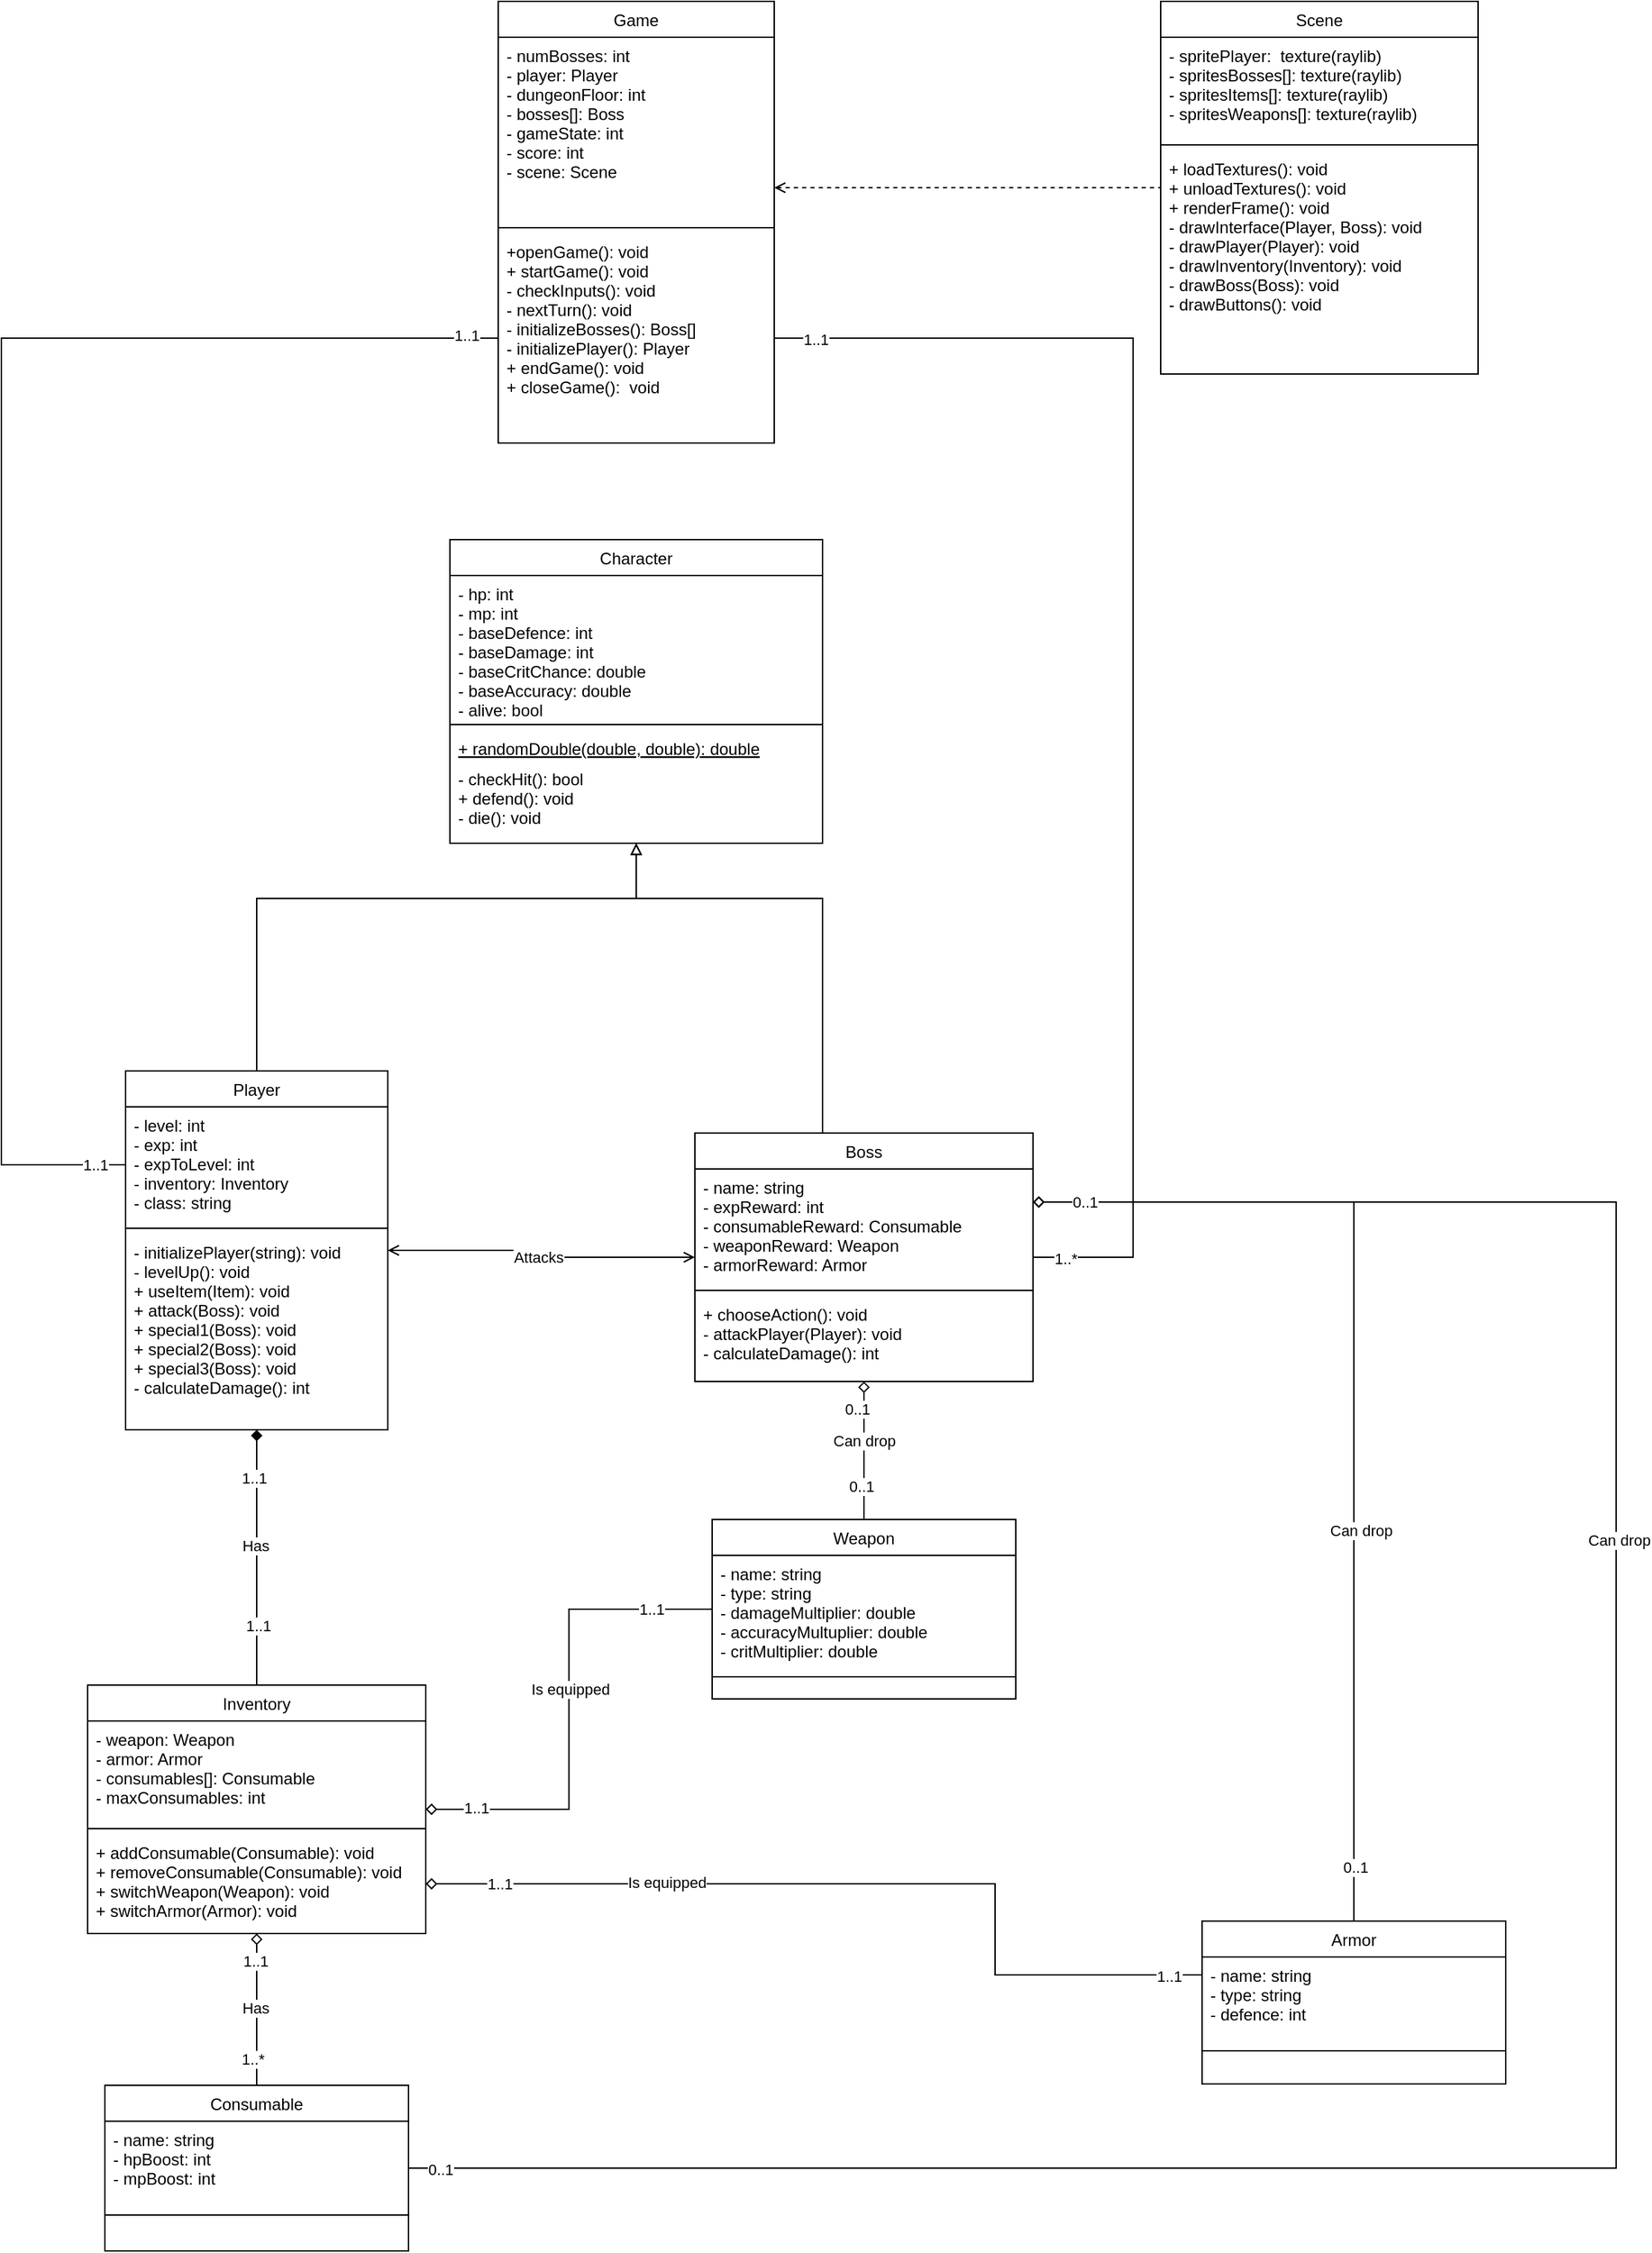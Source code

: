 <mxfile version="22.1.5" type="device">
  <diagram id="C5RBs43oDa-KdzZeNtuy" name="Page-1">
    <mxGraphModel dx="1434" dy="782" grid="1" gridSize="10" guides="1" tooltips="1" connect="1" arrows="1" fold="1" page="1" pageScale="1" pageWidth="1390" pageHeight="980" math="0" shadow="0">
      <root>
        <mxCell id="WIyWlLk6GJQsqaUBKTNV-0" />
        <mxCell id="WIyWlLk6GJQsqaUBKTNV-1" parent="WIyWlLk6GJQsqaUBKTNV-0" />
        <mxCell id="zkfFHV4jXpPFQw0GAbJ--0" value="Game" style="swimlane;fontStyle=0;align=center;verticalAlign=top;childLayout=stackLayout;horizontal=1;startSize=26;horizontalStack=0;resizeParent=1;resizeLast=0;collapsible=1;marginBottom=0;rounded=0;shadow=0;strokeWidth=1;" parent="WIyWlLk6GJQsqaUBKTNV-1" vertex="1">
          <mxGeometry x="460" y="20" width="200" height="320" as="geometry">
            <mxRectangle x="230" y="140" width="160" height="26" as="alternateBounds" />
          </mxGeometry>
        </mxCell>
        <mxCell id="zkfFHV4jXpPFQw0GAbJ--1" value="- numBosses: int&#xa;- player: Player&#xa;- dungeonFloor: int&#xa;- bosses[]: Boss&#xa;- gameState: int&#xa;- score: int&#xa;- scene: Scene" style="text;align=left;verticalAlign=top;spacingLeft=4;spacingRight=4;overflow=hidden;rotatable=0;points=[[0,0.5],[1,0.5]];portConstraint=eastwest;" parent="zkfFHV4jXpPFQw0GAbJ--0" vertex="1">
          <mxGeometry y="26" width="200" height="134" as="geometry" />
        </mxCell>
        <mxCell id="zkfFHV4jXpPFQw0GAbJ--4" value="" style="line;html=1;strokeWidth=1;align=left;verticalAlign=middle;spacingTop=-1;spacingLeft=3;spacingRight=3;rotatable=0;labelPosition=right;points=[];portConstraint=eastwest;" parent="zkfFHV4jXpPFQw0GAbJ--0" vertex="1">
          <mxGeometry y="160" width="200" height="8" as="geometry" />
        </mxCell>
        <mxCell id="zkfFHV4jXpPFQw0GAbJ--5" value="+openGame(): void&#xa;+ startGame(): void&#xa;- checkInputs(): void&#xa;- nextTurn(): void&#xa;- initializeBosses(): Boss[]&#xa;- initializePlayer(): Player&#xa;+ endGame(): void&#xa;+ closeGame():  void" style="text;align=left;verticalAlign=top;spacingLeft=4;spacingRight=4;overflow=hidden;rotatable=0;points=[[0,0.5],[1,0.5]];portConstraint=eastwest;" parent="zkfFHV4jXpPFQw0GAbJ--0" vertex="1">
          <mxGeometry y="168" width="200" height="152" as="geometry" />
        </mxCell>
        <mxCell id="dYWPZWxcjh6S9HiUbcgT-35" style="edgeStyle=orthogonalEdgeStyle;rounded=0;orthogonalLoop=1;jettySize=auto;html=1;entryX=0.5;entryY=0;entryDx=0;entryDy=0;endArrow=none;endFill=0;startArrow=diamond;startFill=1;" parent="WIyWlLk6GJQsqaUBKTNV-1" source="zkfFHV4jXpPFQw0GAbJ--6" target="dYWPZWxcjh6S9HiUbcgT-27" edge="1">
          <mxGeometry relative="1" as="geometry" />
        </mxCell>
        <mxCell id="dYWPZWxcjh6S9HiUbcgT-36" value="1..1" style="edgeLabel;html=1;align=center;verticalAlign=middle;resizable=0;points=[];" parent="dYWPZWxcjh6S9HiUbcgT-35" vertex="1" connectable="0">
          <mxGeometry x="-0.712" y="-2" relative="1" as="geometry">
            <mxPoint y="8" as="offset" />
          </mxGeometry>
        </mxCell>
        <mxCell id="dYWPZWxcjh6S9HiUbcgT-37" value="1..1" style="edgeLabel;html=1;align=center;verticalAlign=middle;resizable=0;points=[];" parent="dYWPZWxcjh6S9HiUbcgT-35" vertex="1" connectable="0">
          <mxGeometry x="0.529" y="1" relative="1" as="geometry">
            <mxPoint as="offset" />
          </mxGeometry>
        </mxCell>
        <mxCell id="_x56KcfOWg55RiuQLIzo-0" value="Has" style="edgeLabel;html=1;align=center;verticalAlign=middle;resizable=0;points=[];" parent="dYWPZWxcjh6S9HiUbcgT-35" vertex="1" connectable="0">
          <mxGeometry x="-0.139" y="-1" relative="1" as="geometry">
            <mxPoint y="4" as="offset" />
          </mxGeometry>
        </mxCell>
        <mxCell id="_x56KcfOWg55RiuQLIzo-9" style="edgeStyle=orthogonalEdgeStyle;rounded=0;orthogonalLoop=1;jettySize=auto;html=1;endArrow=open;endFill=0;startArrow=open;startFill=0;" parent="WIyWlLk6GJQsqaUBKTNV-1" source="zkfFHV4jXpPFQw0GAbJ--6" target="dYWPZWxcjh6S9HiUbcgT-12" edge="1">
          <mxGeometry relative="1" as="geometry">
            <Array as="points">
              <mxPoint x="500" y="925" />
              <mxPoint x="500" y="930" />
            </Array>
          </mxGeometry>
        </mxCell>
        <mxCell id="_x56KcfOWg55RiuQLIzo-10" value="Attacks" style="edgeLabel;html=1;align=center;verticalAlign=middle;resizable=0;points=[];" parent="_x56KcfOWg55RiuQLIzo-9" vertex="1" connectable="0">
          <mxGeometry x="0.405" relative="1" as="geometry">
            <mxPoint x="-46" as="offset" />
          </mxGeometry>
        </mxCell>
        <mxCell id="zkfFHV4jXpPFQw0GAbJ--6" value="Player" style="swimlane;fontStyle=0;align=center;verticalAlign=top;childLayout=stackLayout;horizontal=1;startSize=26;horizontalStack=0;resizeParent=1;resizeLast=0;collapsible=1;marginBottom=0;rounded=0;shadow=0;strokeWidth=1;" parent="WIyWlLk6GJQsqaUBKTNV-1" vertex="1">
          <mxGeometry x="190" y="795" width="190" height="260" as="geometry">
            <mxRectangle x="130" y="380" width="160" height="26" as="alternateBounds" />
          </mxGeometry>
        </mxCell>
        <mxCell id="zkfFHV4jXpPFQw0GAbJ--7" value="- level: int&#xa;- exp: int&#xa;- expToLevel: int&#xa;- inventory: Inventory&#xa;- class: string" style="text;align=left;verticalAlign=top;spacingLeft=4;spacingRight=4;overflow=hidden;rotatable=0;points=[[0,0.5],[1,0.5]];portConstraint=eastwest;" parent="zkfFHV4jXpPFQw0GAbJ--6" vertex="1">
          <mxGeometry y="26" width="190" height="84" as="geometry" />
        </mxCell>
        <mxCell id="zkfFHV4jXpPFQw0GAbJ--9" value="" style="line;html=1;strokeWidth=1;align=left;verticalAlign=middle;spacingTop=-1;spacingLeft=3;spacingRight=3;rotatable=0;labelPosition=right;points=[];portConstraint=eastwest;" parent="zkfFHV4jXpPFQw0GAbJ--6" vertex="1">
          <mxGeometry y="110" width="190" height="8" as="geometry" />
        </mxCell>
        <mxCell id="zkfFHV4jXpPFQw0GAbJ--11" value="- initializePlayer(string): void&#xa;- levelUp(): void&#xa;+ useItem(Item): void&#xa;+ attack(Boss): void&#xa;+ special1(Boss): void&#xa;+ special2(Boss): void&#xa;+ special3(Boss): void&#xa;- calculateDamage(): int" style="text;align=left;verticalAlign=top;spacingLeft=4;spacingRight=4;overflow=hidden;rotatable=0;points=[[0,0.5],[1,0.5]];portConstraint=eastwest;" parent="zkfFHV4jXpPFQw0GAbJ--6" vertex="1">
          <mxGeometry y="118" width="190" height="132" as="geometry" />
        </mxCell>
        <mxCell id="zkfFHV4jXpPFQw0GAbJ--17" value="Scene" style="swimlane;fontStyle=0;align=center;verticalAlign=top;childLayout=stackLayout;horizontal=1;startSize=26;horizontalStack=0;resizeParent=1;resizeLast=0;collapsible=1;marginBottom=0;rounded=0;shadow=0;strokeWidth=1;" parent="WIyWlLk6GJQsqaUBKTNV-1" vertex="1">
          <mxGeometry x="940" y="20" width="230" height="270" as="geometry">
            <mxRectangle x="550" y="140" width="160" height="26" as="alternateBounds" />
          </mxGeometry>
        </mxCell>
        <mxCell id="zkfFHV4jXpPFQw0GAbJ--18" value="- spritePlayer:  texture(raylib)&#xa;- spritesBosses[]: texture(raylib)&#xa;- spritesItems[]: texture(raylib)&#xa;- spritesWeapons[]: texture(raylib)" style="text;align=left;verticalAlign=top;spacingLeft=4;spacingRight=4;overflow=hidden;rotatable=0;points=[[0,0.5],[1,0.5]];portConstraint=eastwest;" parent="zkfFHV4jXpPFQw0GAbJ--17" vertex="1">
          <mxGeometry y="26" width="230" height="74" as="geometry" />
        </mxCell>
        <mxCell id="zkfFHV4jXpPFQw0GAbJ--23" value="" style="line;html=1;strokeWidth=1;align=left;verticalAlign=middle;spacingTop=-1;spacingLeft=3;spacingRight=3;rotatable=0;labelPosition=right;points=[];portConstraint=eastwest;" parent="zkfFHV4jXpPFQw0GAbJ--17" vertex="1">
          <mxGeometry y="100" width="230" height="8" as="geometry" />
        </mxCell>
        <mxCell id="zkfFHV4jXpPFQw0GAbJ--24" value="+ loadTextures(): void&#xa;+ unloadTextures(): void&#xa;+ renderFrame(): void&#xa;- drawInterface(Player, Boss): void&#xa;- drawPlayer(Player): void&#xa;- drawInventory(Inventory): void&#xa;- drawBoss(Boss): void&#xa;- drawButtons(): void" style="text;align=left;verticalAlign=top;spacingLeft=4;spacingRight=4;overflow=hidden;rotatable=0;points=[[0,0.5],[1,0.5]];portConstraint=eastwest;" parent="zkfFHV4jXpPFQw0GAbJ--17" vertex="1">
          <mxGeometry y="108" width="230" height="162" as="geometry" />
        </mxCell>
        <mxCell id="zkfFHV4jXpPFQw0GAbJ--26" value="" style="endArrow=none;shadow=0;strokeWidth=1;rounded=0;endFill=0;edgeStyle=elbowEdgeStyle;elbow=vertical;dashed=1;startArrow=open;startFill=0;" parent="WIyWlLk6GJQsqaUBKTNV-1" source="zkfFHV4jXpPFQw0GAbJ--0" target="zkfFHV4jXpPFQw0GAbJ--17" edge="1">
          <mxGeometry x="0.5" y="41" relative="1" as="geometry">
            <mxPoint x="380" y="192" as="sourcePoint" />
            <mxPoint x="540" y="192" as="targetPoint" />
            <mxPoint x="-40" y="32" as="offset" />
          </mxGeometry>
        </mxCell>
        <mxCell id="dYWPZWxcjh6S9HiUbcgT-48" style="edgeStyle=orthogonalEdgeStyle;rounded=0;orthogonalLoop=1;jettySize=auto;html=1;endArrow=none;endFill=0;startArrow=block;startFill=0;" parent="WIyWlLk6GJQsqaUBKTNV-1" source="dYWPZWxcjh6S9HiUbcgT-6" target="dYWPZWxcjh6S9HiUbcgT-12" edge="1">
          <mxGeometry relative="1" as="geometry">
            <Array as="points">
              <mxPoint x="560" y="670" />
              <mxPoint x="695" y="670" />
            </Array>
          </mxGeometry>
        </mxCell>
        <mxCell id="dYWPZWxcjh6S9HiUbcgT-49" style="edgeStyle=orthogonalEdgeStyle;rounded=0;orthogonalLoop=1;jettySize=auto;html=1;endArrow=none;endFill=0;startArrow=block;startFill=0;" parent="WIyWlLk6GJQsqaUBKTNV-1" source="dYWPZWxcjh6S9HiUbcgT-6" target="zkfFHV4jXpPFQw0GAbJ--6" edge="1">
          <mxGeometry relative="1" as="geometry">
            <mxPoint x="470" y="670" as="targetPoint" />
            <Array as="points">
              <mxPoint x="560" y="670" />
              <mxPoint x="285" y="670" />
            </Array>
          </mxGeometry>
        </mxCell>
        <mxCell id="dYWPZWxcjh6S9HiUbcgT-6" value="Character" style="swimlane;fontStyle=0;align=center;verticalAlign=top;childLayout=stackLayout;horizontal=1;startSize=26;horizontalStack=0;resizeParent=1;resizeLast=0;collapsible=1;marginBottom=0;rounded=0;shadow=0;strokeWidth=1;" parent="WIyWlLk6GJQsqaUBKTNV-1" vertex="1">
          <mxGeometry x="425" y="410" width="270" height="220" as="geometry">
            <mxRectangle x="340" y="380" width="170" height="26" as="alternateBounds" />
          </mxGeometry>
        </mxCell>
        <mxCell id="dYWPZWxcjh6S9HiUbcgT-7" value="- hp: int&#xa;- mp: int&#xa;- baseDefence: int&#xa;- baseDamage: int&#xa;- baseCritChance: double&#xa;- baseAccuracy: double&#xa;- alive: bool" style="text;align=left;verticalAlign=top;spacingLeft=4;spacingRight=4;overflow=hidden;rotatable=0;points=[[0,0.5],[1,0.5]];portConstraint=eastwest;" parent="dYWPZWxcjh6S9HiUbcgT-6" vertex="1">
          <mxGeometry y="26" width="270" height="104" as="geometry" />
        </mxCell>
        <mxCell id="dYWPZWxcjh6S9HiUbcgT-8" value="" style="line;html=1;strokeWidth=1;align=left;verticalAlign=middle;spacingTop=-1;spacingLeft=3;spacingRight=3;rotatable=0;labelPosition=right;points=[];portConstraint=eastwest;" parent="dYWPZWxcjh6S9HiUbcgT-6" vertex="1">
          <mxGeometry y="130" width="270" height="8" as="geometry" />
        </mxCell>
        <mxCell id="dYWPZWxcjh6S9HiUbcgT-18" value="+ randomDouble(double, double): double" style="text;align=left;verticalAlign=top;spacingLeft=4;spacingRight=4;overflow=hidden;rotatable=0;points=[[0,0.5],[1,0.5]];portConstraint=eastwest;fontStyle=4" parent="dYWPZWxcjh6S9HiUbcgT-6" vertex="1">
          <mxGeometry y="138" width="270" height="22" as="geometry" />
        </mxCell>
        <mxCell id="kpH8HkJKOdHBknGZpoAw-0" value="- checkHit(): bool&#xa;+ defend(): void&#xa;- die(): void" style="text;align=left;verticalAlign=top;spacingLeft=4;spacingRight=4;overflow=hidden;rotatable=0;points=[[0,0.5],[1,0.5]];portConstraint=eastwest;fontStyle=0" parent="dYWPZWxcjh6S9HiUbcgT-6" vertex="1">
          <mxGeometry y="160" width="270" height="50" as="geometry" />
        </mxCell>
        <mxCell id="dYWPZWxcjh6S9HiUbcgT-12" value="Boss" style="swimlane;fontStyle=0;align=center;verticalAlign=top;childLayout=stackLayout;horizontal=1;startSize=26;horizontalStack=0;resizeParent=1;resizeLast=0;collapsible=1;marginBottom=0;rounded=0;shadow=0;strokeWidth=1;" parent="WIyWlLk6GJQsqaUBKTNV-1" vertex="1">
          <mxGeometry x="602.5" y="840" width="245" height="180" as="geometry">
            <mxRectangle x="130" y="380" width="160" height="26" as="alternateBounds" />
          </mxGeometry>
        </mxCell>
        <mxCell id="dYWPZWxcjh6S9HiUbcgT-13" value="- name: string&#xa;- expReward: int&#xa;- consumableReward: Consumable&#xa;- weaponReward: Weapon&#xa;- armorReward: Armor" style="text;align=left;verticalAlign=top;spacingLeft=4;spacingRight=4;overflow=hidden;rotatable=0;points=[[0,0.5],[1,0.5]];portConstraint=eastwest;" parent="dYWPZWxcjh6S9HiUbcgT-12" vertex="1">
          <mxGeometry y="26" width="245" height="84" as="geometry" />
        </mxCell>
        <mxCell id="dYWPZWxcjh6S9HiUbcgT-15" value="" style="line;html=1;strokeWidth=1;align=left;verticalAlign=middle;spacingTop=-1;spacingLeft=3;spacingRight=3;rotatable=0;labelPosition=right;points=[];portConstraint=eastwest;" parent="dYWPZWxcjh6S9HiUbcgT-12" vertex="1">
          <mxGeometry y="110" width="245" height="8" as="geometry" />
        </mxCell>
        <mxCell id="dYWPZWxcjh6S9HiUbcgT-17" value="+ chooseAction(): void&#xa;- attackPlayer(Player): void&#xa;- calculateDamage(): int" style="text;align=left;verticalAlign=top;spacingLeft=4;spacingRight=4;overflow=hidden;rotatable=0;points=[[0,0.5],[1,0.5]];portConstraint=eastwest;" parent="dYWPZWxcjh6S9HiUbcgT-12" vertex="1">
          <mxGeometry y="118" width="245" height="62" as="geometry" />
        </mxCell>
        <mxCell id="kpH8HkJKOdHBknGZpoAw-1" style="edgeStyle=orthogonalEdgeStyle;rounded=0;orthogonalLoop=1;jettySize=auto;html=1;endArrow=diamond;endFill=0;" parent="WIyWlLk6GJQsqaUBKTNV-1" source="dYWPZWxcjh6S9HiUbcgT-23" target="dYWPZWxcjh6S9HiUbcgT-12" edge="1">
          <mxGeometry relative="1" as="geometry" />
        </mxCell>
        <mxCell id="kpH8HkJKOdHBknGZpoAw-4" value="0..1" style="edgeLabel;html=1;align=center;verticalAlign=middle;resizable=0;points=[];" parent="kpH8HkJKOdHBknGZpoAw-1" vertex="1" connectable="0">
          <mxGeometry x="-0.514" y="2" relative="1" as="geometry">
            <mxPoint as="offset" />
          </mxGeometry>
        </mxCell>
        <mxCell id="kpH8HkJKOdHBknGZpoAw-5" value="0..1" style="edgeLabel;html=1;align=center;verticalAlign=middle;resizable=0;points=[];" parent="kpH8HkJKOdHBknGZpoAw-1" vertex="1" connectable="0">
          <mxGeometry x="0.5" y="-1" relative="1" as="geometry">
            <mxPoint x="-6" y="-5" as="offset" />
          </mxGeometry>
        </mxCell>
        <mxCell id="_x56KcfOWg55RiuQLIzo-1" value="Can drop" style="edgeLabel;html=1;align=center;verticalAlign=middle;resizable=0;points=[];" parent="kpH8HkJKOdHBknGZpoAw-1" vertex="1" connectable="0">
          <mxGeometry x="0.139" relative="1" as="geometry">
            <mxPoint as="offset" />
          </mxGeometry>
        </mxCell>
        <mxCell id="dYWPZWxcjh6S9HiUbcgT-23" value="Weapon" style="swimlane;fontStyle=0;align=center;verticalAlign=top;childLayout=stackLayout;horizontal=1;startSize=26;horizontalStack=0;resizeParent=1;resizeLast=0;collapsible=1;marginBottom=0;rounded=0;shadow=0;strokeWidth=1;" parent="WIyWlLk6GJQsqaUBKTNV-1" vertex="1">
          <mxGeometry x="615" y="1120" width="220" height="130" as="geometry">
            <mxRectangle x="130" y="380" width="160" height="26" as="alternateBounds" />
          </mxGeometry>
        </mxCell>
        <mxCell id="dYWPZWxcjh6S9HiUbcgT-24" value="- name: string&#xa;- type: string&#xa;- damageMultiplier: double&#xa;- accuracyMultuplier: double&#xa;- critMultiplier: double" style="text;align=left;verticalAlign=top;spacingLeft=4;spacingRight=4;overflow=hidden;rotatable=0;points=[[0,0.5],[1,0.5]];portConstraint=eastwest;" parent="dYWPZWxcjh6S9HiUbcgT-23" vertex="1">
          <mxGeometry y="26" width="220" height="84" as="geometry" />
        </mxCell>
        <mxCell id="dYWPZWxcjh6S9HiUbcgT-25" value="" style="line;html=1;strokeWidth=1;align=left;verticalAlign=middle;spacingTop=-1;spacingLeft=3;spacingRight=3;rotatable=0;labelPosition=right;points=[];portConstraint=eastwest;" parent="dYWPZWxcjh6S9HiUbcgT-23" vertex="1">
          <mxGeometry y="110" width="220" height="8" as="geometry" />
        </mxCell>
        <mxCell id="dYWPZWxcjh6S9HiUbcgT-38" style="edgeStyle=orthogonalEdgeStyle;rounded=0;orthogonalLoop=1;jettySize=auto;html=1;entryX=0.5;entryY=0;entryDx=0;entryDy=0;startArrow=diamond;startFill=0;endArrow=none;endFill=0;" parent="WIyWlLk6GJQsqaUBKTNV-1" source="dYWPZWxcjh6S9HiUbcgT-27" target="dYWPZWxcjh6S9HiUbcgT-31" edge="1">
          <mxGeometry relative="1" as="geometry" />
        </mxCell>
        <mxCell id="dYWPZWxcjh6S9HiUbcgT-39" value="1..1" style="edgeLabel;html=1;align=center;verticalAlign=middle;resizable=0;points=[];" parent="dYWPZWxcjh6S9HiUbcgT-38" vertex="1" connectable="0">
          <mxGeometry x="-0.643" y="-1" relative="1" as="geometry">
            <mxPoint as="offset" />
          </mxGeometry>
        </mxCell>
        <mxCell id="dYWPZWxcjh6S9HiUbcgT-40" value="1..*" style="edgeLabel;html=1;align=center;verticalAlign=middle;resizable=0;points=[];" parent="dYWPZWxcjh6S9HiUbcgT-38" vertex="1" connectable="0">
          <mxGeometry x="0.525" y="-3" relative="1" as="geometry">
            <mxPoint y="7" as="offset" />
          </mxGeometry>
        </mxCell>
        <mxCell id="_x56KcfOWg55RiuQLIzo-8" value="Has" style="edgeLabel;html=1;align=center;verticalAlign=middle;resizable=0;points=[];" parent="dYWPZWxcjh6S9HiUbcgT-38" vertex="1" connectable="0">
          <mxGeometry x="-0.018" y="-1" relative="1" as="geometry">
            <mxPoint as="offset" />
          </mxGeometry>
        </mxCell>
        <mxCell id="dYWPZWxcjh6S9HiUbcgT-41" style="edgeStyle=orthogonalEdgeStyle;rounded=0;orthogonalLoop=1;jettySize=auto;html=1;startArrow=diamond;startFill=0;endArrow=none;endFill=0;" parent="WIyWlLk6GJQsqaUBKTNV-1" source="dYWPZWxcjh6S9HiUbcgT-27" target="dYWPZWxcjh6S9HiUbcgT-23" edge="1">
          <mxGeometry relative="1" as="geometry" />
        </mxCell>
        <mxCell id="dYWPZWxcjh6S9HiUbcgT-42" value="1..1" style="edgeLabel;html=1;align=center;verticalAlign=middle;resizable=0;points=[];" parent="dYWPZWxcjh6S9HiUbcgT-41" vertex="1" connectable="0">
          <mxGeometry x="0.794" relative="1" as="geometry">
            <mxPoint x="-8" as="offset" />
          </mxGeometry>
        </mxCell>
        <mxCell id="dYWPZWxcjh6S9HiUbcgT-45" value="1..1" style="edgeLabel;html=1;align=center;verticalAlign=middle;resizable=0;points=[];" parent="dYWPZWxcjh6S9HiUbcgT-41" vertex="1" connectable="0">
          <mxGeometry x="-0.826" y="1" relative="1" as="geometry">
            <mxPoint x="6" as="offset" />
          </mxGeometry>
        </mxCell>
        <mxCell id="_x56KcfOWg55RiuQLIzo-6" value="Is equipped" style="edgeLabel;html=1;align=center;verticalAlign=middle;resizable=0;points=[];" parent="dYWPZWxcjh6S9HiUbcgT-41" vertex="1" connectable="0">
          <mxGeometry x="0.083" relative="1" as="geometry">
            <mxPoint as="offset" />
          </mxGeometry>
        </mxCell>
        <mxCell id="dYWPZWxcjh6S9HiUbcgT-27" value="Inventory" style="swimlane;fontStyle=0;align=center;verticalAlign=top;childLayout=stackLayout;horizontal=1;startSize=26;horizontalStack=0;resizeParent=1;resizeLast=0;collapsible=1;marginBottom=0;rounded=0;shadow=0;strokeWidth=1;" parent="WIyWlLk6GJQsqaUBKTNV-1" vertex="1">
          <mxGeometry x="162.5" y="1240" width="245" height="180" as="geometry">
            <mxRectangle x="130" y="380" width="160" height="26" as="alternateBounds" />
          </mxGeometry>
        </mxCell>
        <mxCell id="dYWPZWxcjh6S9HiUbcgT-28" value="- weapon: Weapon&#xa;- armor: Armor&#xa;- consumables[]: Consumable&#xa;- maxConsumables: int" style="text;align=left;verticalAlign=top;spacingLeft=4;spacingRight=4;overflow=hidden;rotatable=0;points=[[0,0.5],[1,0.5]];portConstraint=eastwest;" parent="dYWPZWxcjh6S9HiUbcgT-27" vertex="1">
          <mxGeometry y="26" width="245" height="74" as="geometry" />
        </mxCell>
        <mxCell id="dYWPZWxcjh6S9HiUbcgT-29" value="" style="line;html=1;strokeWidth=1;align=left;verticalAlign=middle;spacingTop=-1;spacingLeft=3;spacingRight=3;rotatable=0;labelPosition=right;points=[];portConstraint=eastwest;" parent="dYWPZWxcjh6S9HiUbcgT-27" vertex="1">
          <mxGeometry y="100" width="245" height="8" as="geometry" />
        </mxCell>
        <mxCell id="dYWPZWxcjh6S9HiUbcgT-30" value="+ addConsumable(Consumable): void&#xa;+ removeConsumable(Consumable): void&#xa;+ switchWeapon(Weapon): void&#xa;+ switchArmor(Armor): void&#xa;" style="text;align=left;verticalAlign=top;spacingLeft=4;spacingRight=4;overflow=hidden;rotatable=0;points=[[0,0.5],[1,0.5]];portConstraint=eastwest;" parent="dYWPZWxcjh6S9HiUbcgT-27" vertex="1">
          <mxGeometry y="108" width="245" height="72" as="geometry" />
        </mxCell>
        <mxCell id="kpH8HkJKOdHBknGZpoAw-9" style="edgeStyle=orthogonalEdgeStyle;rounded=0;orthogonalLoop=1;jettySize=auto;html=1;endArrow=diamond;endFill=0;" parent="WIyWlLk6GJQsqaUBKTNV-1" source="dYWPZWxcjh6S9HiUbcgT-31" target="dYWPZWxcjh6S9HiUbcgT-12" edge="1">
          <mxGeometry relative="1" as="geometry">
            <Array as="points">
              <mxPoint x="1270" y="1590" />
              <mxPoint x="1270" y="890" />
            </Array>
          </mxGeometry>
        </mxCell>
        <mxCell id="kpH8HkJKOdHBknGZpoAw-10" value="0..1" style="edgeLabel;html=1;align=center;verticalAlign=middle;resizable=0;points=[];" parent="kpH8HkJKOdHBknGZpoAw-9" vertex="1" connectable="0">
          <mxGeometry x="-0.977" y="-1" relative="1" as="geometry">
            <mxPoint as="offset" />
          </mxGeometry>
        </mxCell>
        <mxCell id="_x56KcfOWg55RiuQLIzo-5" value="Can drop" style="edgeLabel;html=1;align=center;verticalAlign=middle;resizable=0;points=[];" parent="kpH8HkJKOdHBknGZpoAw-9" vertex="1" connectable="0">
          <mxGeometry x="0.332" y="-2" relative="1" as="geometry">
            <mxPoint as="offset" />
          </mxGeometry>
        </mxCell>
        <mxCell id="dYWPZWxcjh6S9HiUbcgT-31" value="Consumable" style="swimlane;fontStyle=0;align=center;verticalAlign=top;childLayout=stackLayout;horizontal=1;startSize=26;horizontalStack=0;resizeParent=1;resizeLast=0;collapsible=1;marginBottom=0;rounded=0;shadow=0;strokeWidth=1;" parent="WIyWlLk6GJQsqaUBKTNV-1" vertex="1">
          <mxGeometry x="175" y="1530" width="220" height="120" as="geometry">
            <mxRectangle x="130" y="380" width="160" height="26" as="alternateBounds" />
          </mxGeometry>
        </mxCell>
        <mxCell id="dYWPZWxcjh6S9HiUbcgT-32" value="- name: string&#xa;- hpBoost: int&#xa;- mpBoost: int" style="text;align=left;verticalAlign=top;spacingLeft=4;spacingRight=4;overflow=hidden;rotatable=0;points=[[0,0.5],[1,0.5]];portConstraint=eastwest;" parent="dYWPZWxcjh6S9HiUbcgT-31" vertex="1">
          <mxGeometry y="26" width="220" height="64" as="geometry" />
        </mxCell>
        <mxCell id="dYWPZWxcjh6S9HiUbcgT-33" value="" style="line;html=1;strokeWidth=1;align=left;verticalAlign=middle;spacingTop=-1;spacingLeft=3;spacingRight=3;rotatable=0;labelPosition=right;points=[];portConstraint=eastwest;" parent="dYWPZWxcjh6S9HiUbcgT-31" vertex="1">
          <mxGeometry y="90" width="220" height="8" as="geometry" />
        </mxCell>
        <mxCell id="dYWPZWxcjh6S9HiUbcgT-61" style="edgeStyle=orthogonalEdgeStyle;rounded=0;orthogonalLoop=1;jettySize=auto;html=1;endArrow=diamond;endFill=0;" parent="WIyWlLk6GJQsqaUBKTNV-1" source="dYWPZWxcjh6S9HiUbcgT-57" target="dYWPZWxcjh6S9HiUbcgT-30" edge="1">
          <mxGeometry relative="1" as="geometry">
            <Array as="points">
              <mxPoint x="820" y="1450" />
              <mxPoint x="820" y="1384" />
            </Array>
          </mxGeometry>
        </mxCell>
        <mxCell id="dYWPZWxcjh6S9HiUbcgT-62" value="1..1" style="edgeLabel;html=1;align=center;verticalAlign=middle;resizable=0;points=[];" parent="dYWPZWxcjh6S9HiUbcgT-61" vertex="1" connectable="0">
          <mxGeometry x="0.832" relative="1" as="geometry">
            <mxPoint as="offset" />
          </mxGeometry>
        </mxCell>
        <mxCell id="dYWPZWxcjh6S9HiUbcgT-63" value="1..1" style="edgeLabel;html=1;align=center;verticalAlign=middle;resizable=0;points=[];" parent="dYWPZWxcjh6S9HiUbcgT-61" vertex="1" connectable="0">
          <mxGeometry x="-0.922" y="1" relative="1" as="geometry">
            <mxPoint as="offset" />
          </mxGeometry>
        </mxCell>
        <mxCell id="_x56KcfOWg55RiuQLIzo-7" value="Is equipped" style="edgeLabel;html=1;align=center;verticalAlign=middle;resizable=0;points=[];" parent="dYWPZWxcjh6S9HiUbcgT-61" vertex="1" connectable="0">
          <mxGeometry x="0.445" y="-1" relative="1" as="geometry">
            <mxPoint as="offset" />
          </mxGeometry>
        </mxCell>
        <mxCell id="kpH8HkJKOdHBknGZpoAw-6" style="edgeStyle=orthogonalEdgeStyle;rounded=0;orthogonalLoop=1;jettySize=auto;html=1;endArrow=diamond;endFill=0;" parent="WIyWlLk6GJQsqaUBKTNV-1" source="dYWPZWxcjh6S9HiUbcgT-57" target="dYWPZWxcjh6S9HiUbcgT-12" edge="1">
          <mxGeometry relative="1" as="geometry">
            <Array as="points">
              <mxPoint x="1080" y="890" />
            </Array>
          </mxGeometry>
        </mxCell>
        <mxCell id="kpH8HkJKOdHBknGZpoAw-7" value="0..1" style="edgeLabel;html=1;align=center;verticalAlign=middle;resizable=0;points=[];" parent="kpH8HkJKOdHBknGZpoAw-6" vertex="1" connectable="0">
          <mxGeometry x="0.901" relative="1" as="geometry">
            <mxPoint as="offset" />
          </mxGeometry>
        </mxCell>
        <mxCell id="kpH8HkJKOdHBknGZpoAw-8" value="0..1" style="edgeLabel;html=1;align=center;verticalAlign=middle;resizable=0;points=[];" parent="kpH8HkJKOdHBknGZpoAw-6" vertex="1" connectable="0">
          <mxGeometry x="-0.895" y="-1" relative="1" as="geometry">
            <mxPoint as="offset" />
          </mxGeometry>
        </mxCell>
        <mxCell id="_x56KcfOWg55RiuQLIzo-4" value="Can drop" style="edgeLabel;html=1;align=center;verticalAlign=middle;resizable=0;points=[];" parent="kpH8HkJKOdHBknGZpoAw-6" vertex="1" connectable="0">
          <mxGeometry x="-0.249" y="-5" relative="1" as="geometry">
            <mxPoint as="offset" />
          </mxGeometry>
        </mxCell>
        <mxCell id="dYWPZWxcjh6S9HiUbcgT-57" value="Armor" style="swimlane;fontStyle=0;align=center;verticalAlign=top;childLayout=stackLayout;horizontal=1;startSize=26;horizontalStack=0;resizeParent=1;resizeLast=0;collapsible=1;marginBottom=0;rounded=0;shadow=0;strokeWidth=1;" parent="WIyWlLk6GJQsqaUBKTNV-1" vertex="1">
          <mxGeometry x="970" y="1411" width="220" height="118" as="geometry">
            <mxRectangle x="130" y="380" width="160" height="26" as="alternateBounds" />
          </mxGeometry>
        </mxCell>
        <mxCell id="dYWPZWxcjh6S9HiUbcgT-58" value="- name: string&#xa;- type: string&#xa;- defence: int" style="text;align=left;verticalAlign=top;spacingLeft=4;spacingRight=4;overflow=hidden;rotatable=0;points=[[0,0.5],[1,0.5]];portConstraint=eastwest;" parent="dYWPZWxcjh6S9HiUbcgT-57" vertex="1">
          <mxGeometry y="26" width="220" height="64" as="geometry" />
        </mxCell>
        <mxCell id="dYWPZWxcjh6S9HiUbcgT-59" value="" style="line;html=1;strokeWidth=1;align=left;verticalAlign=middle;spacingTop=-1;spacingLeft=3;spacingRight=3;rotatable=0;labelPosition=right;points=[];portConstraint=eastwest;" parent="dYWPZWxcjh6S9HiUbcgT-57" vertex="1">
          <mxGeometry y="90" width="220" height="8" as="geometry" />
        </mxCell>
        <mxCell id="5ILiFKe4V_-PY19sZNBF-0" style="edgeStyle=orthogonalEdgeStyle;rounded=0;orthogonalLoop=1;jettySize=auto;html=1;endArrow=none;endFill=0;" edge="1" parent="WIyWlLk6GJQsqaUBKTNV-1" source="zkfFHV4jXpPFQw0GAbJ--7" target="zkfFHV4jXpPFQw0GAbJ--5">
          <mxGeometry relative="1" as="geometry">
            <mxPoint x="82.5" y="840" as="sourcePoint" />
            <mxPoint x="162.5" y="241" as="targetPoint" />
            <Array as="points">
              <mxPoint x="100" y="863" />
              <mxPoint x="100" y="264" />
            </Array>
          </mxGeometry>
        </mxCell>
        <mxCell id="5ILiFKe4V_-PY19sZNBF-3" value="1..1" style="edgeLabel;html=1;align=center;verticalAlign=middle;resizable=0;points=[];" vertex="1" connectable="0" parent="5ILiFKe4V_-PY19sZNBF-0">
          <mxGeometry x="0.956" y="2" relative="1" as="geometry">
            <mxPoint as="offset" />
          </mxGeometry>
        </mxCell>
        <mxCell id="5ILiFKe4V_-PY19sZNBF-5" value="1..1" style="edgeLabel;html=1;align=center;verticalAlign=middle;resizable=0;points=[];" vertex="1" connectable="0" parent="5ILiFKe4V_-PY19sZNBF-0">
          <mxGeometry x="-0.958" relative="1" as="geometry">
            <mxPoint as="offset" />
          </mxGeometry>
        </mxCell>
        <mxCell id="5ILiFKe4V_-PY19sZNBF-1" style="edgeStyle=orthogonalEdgeStyle;rounded=0;orthogonalLoop=1;jettySize=auto;html=1;endArrow=none;endFill=0;" edge="1" parent="WIyWlLk6GJQsqaUBKTNV-1" source="dYWPZWxcjh6S9HiUbcgT-13" target="zkfFHV4jXpPFQw0GAbJ--5">
          <mxGeometry relative="1" as="geometry">
            <Array as="points">
              <mxPoint x="920" y="930" />
              <mxPoint x="920" y="264" />
            </Array>
          </mxGeometry>
        </mxCell>
        <mxCell id="5ILiFKe4V_-PY19sZNBF-2" value="1..1" style="edgeLabel;html=1;align=center;verticalAlign=middle;resizable=0;points=[];" vertex="1" connectable="0" parent="5ILiFKe4V_-PY19sZNBF-1">
          <mxGeometry x="0.943" y="1" relative="1" as="geometry">
            <mxPoint x="1" as="offset" />
          </mxGeometry>
        </mxCell>
        <mxCell id="5ILiFKe4V_-PY19sZNBF-4" value="1..*" style="edgeLabel;html=1;align=center;verticalAlign=middle;resizable=0;points=[];" vertex="1" connectable="0" parent="5ILiFKe4V_-PY19sZNBF-1">
          <mxGeometry x="-0.954" y="-1" relative="1" as="geometry">
            <mxPoint as="offset" />
          </mxGeometry>
        </mxCell>
      </root>
    </mxGraphModel>
  </diagram>
</mxfile>
